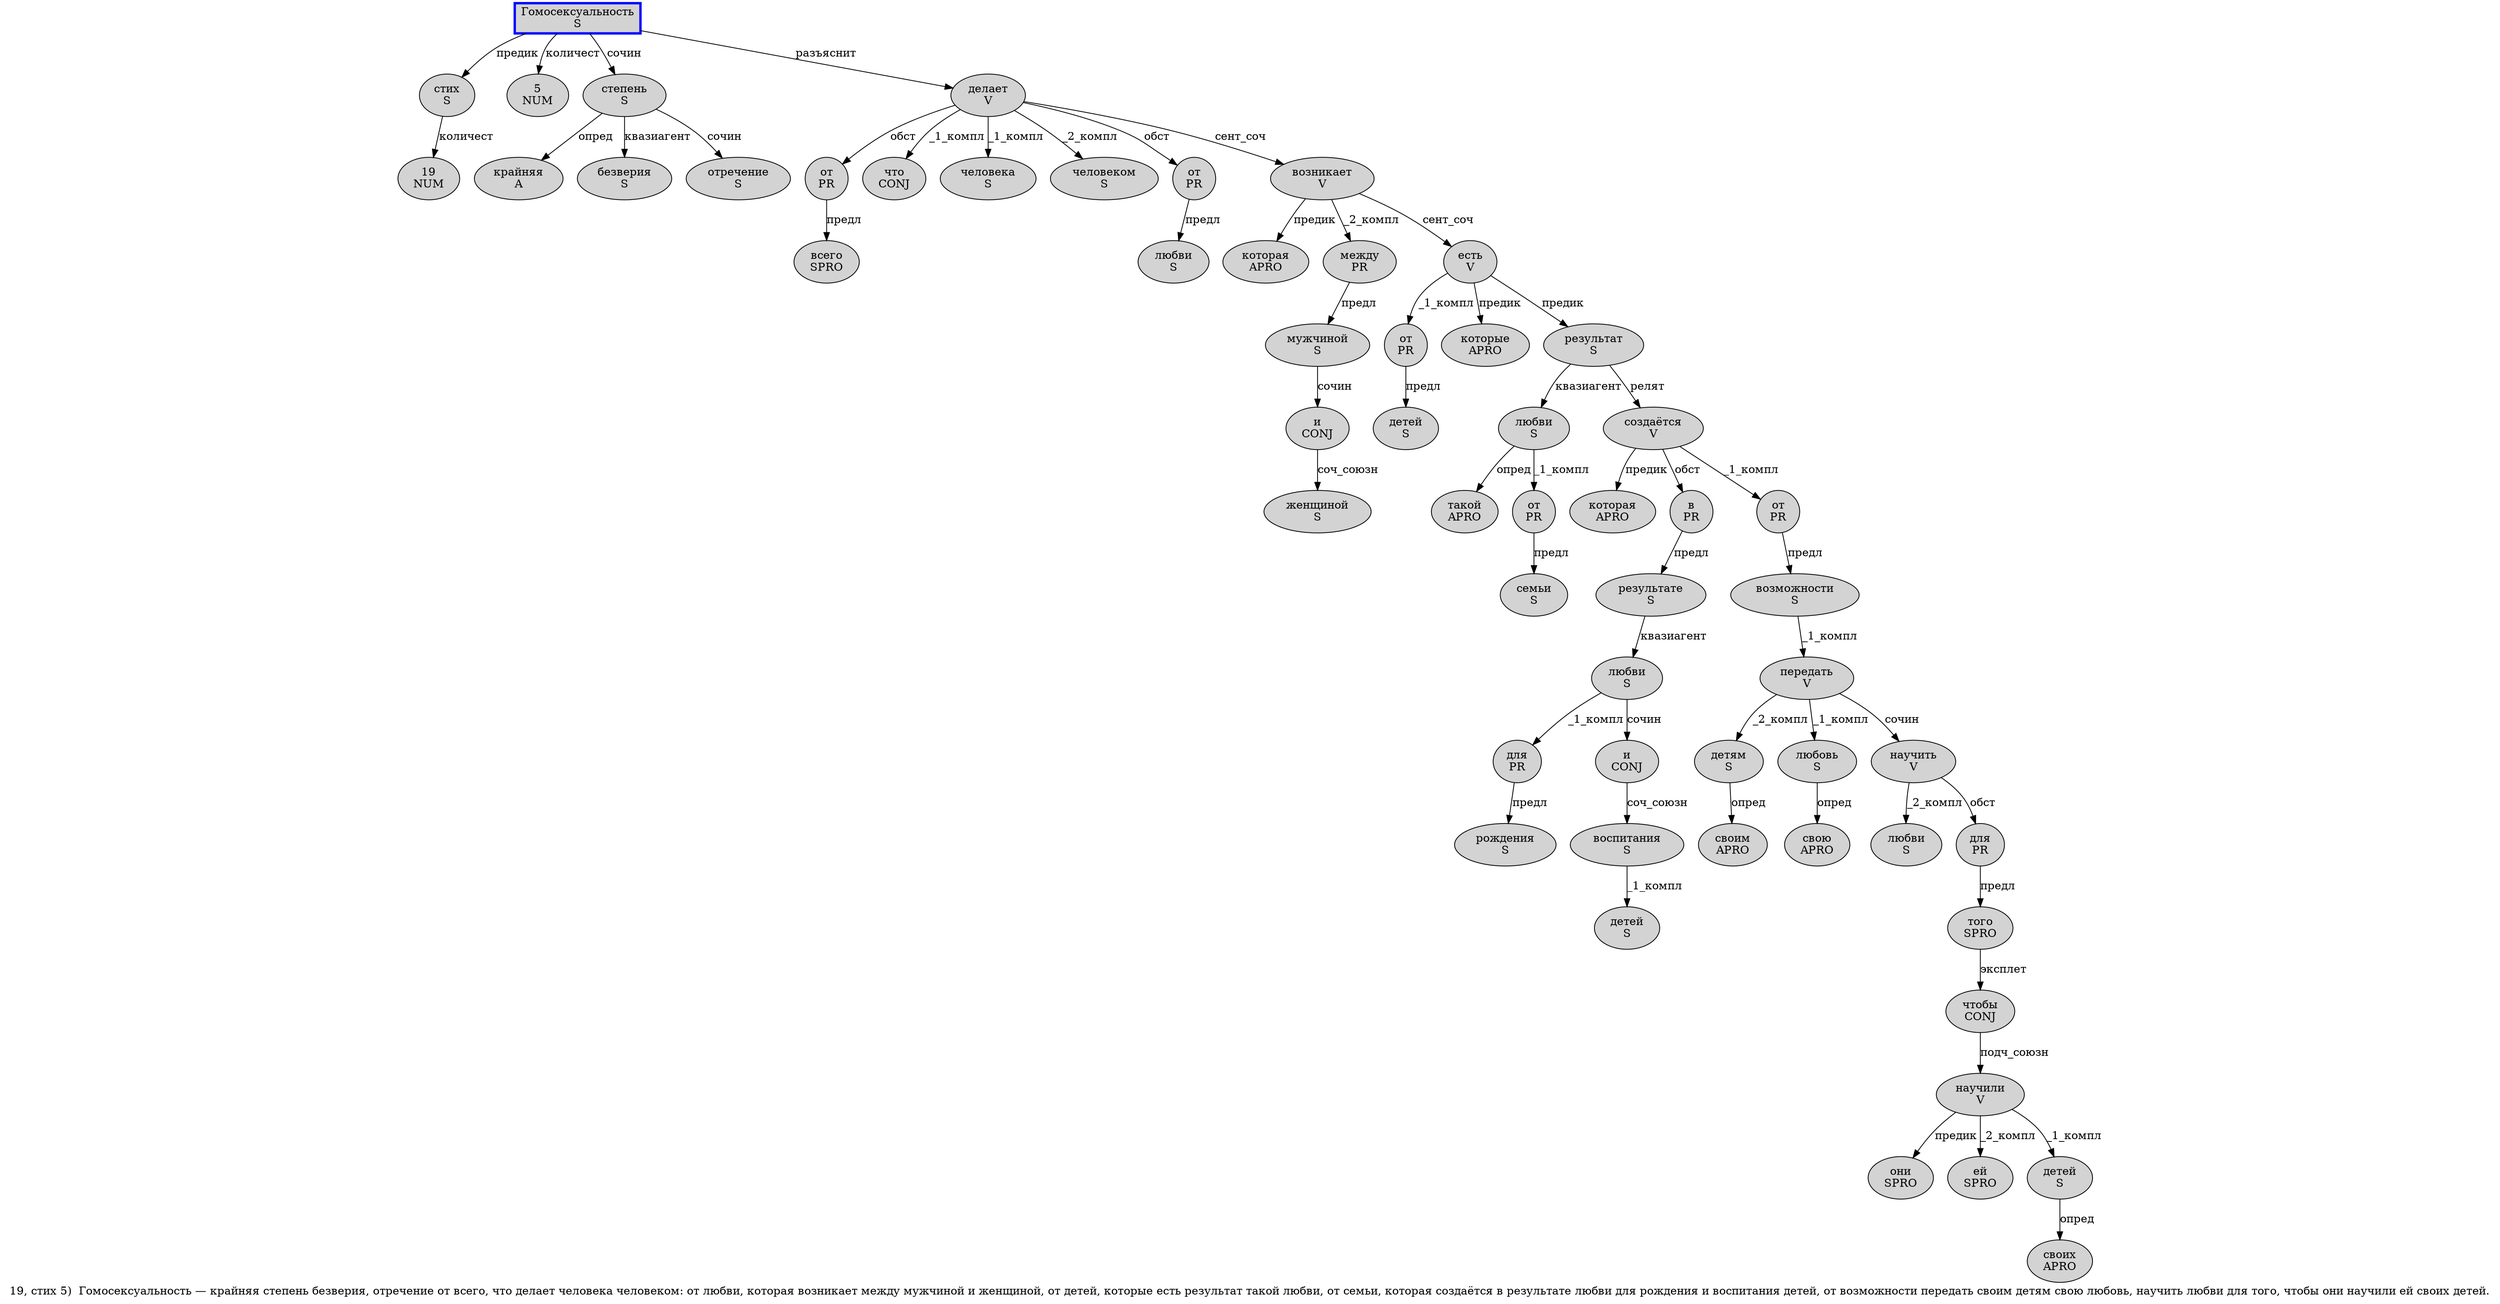 digraph SENTENCE_4416 {
	graph [label="19, стих 5)  Гомосексуальность — крайняя степень безверия, отречение от всего, что делает человека человеком: от любви, которая возникает между мужчиной и женщиной, от детей, которые есть результат такой любви, от семьи, которая создаётся в результате любви для рождения и воспитания детей, от возможности передать своим детям свою любовь, научить любви для того, чтобы они научили ей своих детей."]
	node [style=filled]
		0 [label="19
NUM" color="" fillcolor=lightgray penwidth=1 shape=ellipse]
		2 [label="стих
S" color="" fillcolor=lightgray penwidth=1 shape=ellipse]
		3 [label="5
NUM" color="" fillcolor=lightgray penwidth=1 shape=ellipse]
		5 [label="Гомосексуальность
S" color=blue fillcolor=lightgray penwidth=3 shape=box]
		7 [label="крайняя
A" color="" fillcolor=lightgray penwidth=1 shape=ellipse]
		8 [label="степень
S" color="" fillcolor=lightgray penwidth=1 shape=ellipse]
		9 [label="безверия
S" color="" fillcolor=lightgray penwidth=1 shape=ellipse]
		11 [label="отречение
S" color="" fillcolor=lightgray penwidth=1 shape=ellipse]
		12 [label="от
PR" color="" fillcolor=lightgray penwidth=1 shape=ellipse]
		13 [label="всего
SPRO" color="" fillcolor=lightgray penwidth=1 shape=ellipse]
		15 [label="что
CONJ" color="" fillcolor=lightgray penwidth=1 shape=ellipse]
		16 [label="делает
V" color="" fillcolor=lightgray penwidth=1 shape=ellipse]
		17 [label="человека
S" color="" fillcolor=lightgray penwidth=1 shape=ellipse]
		18 [label="человеком
S" color="" fillcolor=lightgray penwidth=1 shape=ellipse]
		20 [label="от
PR" color="" fillcolor=lightgray penwidth=1 shape=ellipse]
		21 [label="любви
S" color="" fillcolor=lightgray penwidth=1 shape=ellipse]
		23 [label="которая
APRO" color="" fillcolor=lightgray penwidth=1 shape=ellipse]
		24 [label="возникает
V" color="" fillcolor=lightgray penwidth=1 shape=ellipse]
		25 [label="между
PR" color="" fillcolor=lightgray penwidth=1 shape=ellipse]
		26 [label="мужчиной
S" color="" fillcolor=lightgray penwidth=1 shape=ellipse]
		27 [label="и
CONJ" color="" fillcolor=lightgray penwidth=1 shape=ellipse]
		28 [label="женщиной
S" color="" fillcolor=lightgray penwidth=1 shape=ellipse]
		30 [label="от
PR" color="" fillcolor=lightgray penwidth=1 shape=ellipse]
		31 [label="детей
S" color="" fillcolor=lightgray penwidth=1 shape=ellipse]
		33 [label="которые
APRO" color="" fillcolor=lightgray penwidth=1 shape=ellipse]
		34 [label="есть
V" color="" fillcolor=lightgray penwidth=1 shape=ellipse]
		35 [label="результат
S" color="" fillcolor=lightgray penwidth=1 shape=ellipse]
		36 [label="такой
APRO" color="" fillcolor=lightgray penwidth=1 shape=ellipse]
		37 [label="любви
S" color="" fillcolor=lightgray penwidth=1 shape=ellipse]
		39 [label="от
PR" color="" fillcolor=lightgray penwidth=1 shape=ellipse]
		40 [label="семьи
S" color="" fillcolor=lightgray penwidth=1 shape=ellipse]
		42 [label="которая
APRO" color="" fillcolor=lightgray penwidth=1 shape=ellipse]
		43 [label="создаётся
V" color="" fillcolor=lightgray penwidth=1 shape=ellipse]
		44 [label="в
PR" color="" fillcolor=lightgray penwidth=1 shape=ellipse]
		45 [label="результате
S" color="" fillcolor=lightgray penwidth=1 shape=ellipse]
		46 [label="любви
S" color="" fillcolor=lightgray penwidth=1 shape=ellipse]
		47 [label="для
PR" color="" fillcolor=lightgray penwidth=1 shape=ellipse]
		48 [label="рождения
S" color="" fillcolor=lightgray penwidth=1 shape=ellipse]
		49 [label="и
CONJ" color="" fillcolor=lightgray penwidth=1 shape=ellipse]
		50 [label="воспитания
S" color="" fillcolor=lightgray penwidth=1 shape=ellipse]
		51 [label="детей
S" color="" fillcolor=lightgray penwidth=1 shape=ellipse]
		53 [label="от
PR" color="" fillcolor=lightgray penwidth=1 shape=ellipse]
		54 [label="возможности
S" color="" fillcolor=lightgray penwidth=1 shape=ellipse]
		55 [label="передать
V" color="" fillcolor=lightgray penwidth=1 shape=ellipse]
		56 [label="своим
APRO" color="" fillcolor=lightgray penwidth=1 shape=ellipse]
		57 [label="детям
S" color="" fillcolor=lightgray penwidth=1 shape=ellipse]
		58 [label="свою
APRO" color="" fillcolor=lightgray penwidth=1 shape=ellipse]
		59 [label="любовь
S" color="" fillcolor=lightgray penwidth=1 shape=ellipse]
		61 [label="научить
V" color="" fillcolor=lightgray penwidth=1 shape=ellipse]
		62 [label="любви
S" color="" fillcolor=lightgray penwidth=1 shape=ellipse]
		63 [label="для
PR" color="" fillcolor=lightgray penwidth=1 shape=ellipse]
		64 [label="того
SPRO" color="" fillcolor=lightgray penwidth=1 shape=ellipse]
		66 [label="чтобы
CONJ" color="" fillcolor=lightgray penwidth=1 shape=ellipse]
		67 [label="они
SPRO" color="" fillcolor=lightgray penwidth=1 shape=ellipse]
		68 [label="научили
V" color="" fillcolor=lightgray penwidth=1 shape=ellipse]
		69 [label="ей
SPRO" color="" fillcolor=lightgray penwidth=1 shape=ellipse]
		70 [label="своих
APRO" color="" fillcolor=lightgray penwidth=1 shape=ellipse]
		71 [label="детей
S" color="" fillcolor=lightgray penwidth=1 shape=ellipse]
			26 -> 27 [label="сочин"]
			53 -> 54 [label="предл"]
			49 -> 50 [label="соч_союзн"]
			35 -> 37 [label="квазиагент"]
			35 -> 43 [label="релят"]
			45 -> 46 [label="квазиагент"]
			8 -> 7 [label="опред"]
			8 -> 9 [label="квазиагент"]
			8 -> 11 [label="сочин"]
			25 -> 26 [label="предл"]
			24 -> 23 [label="предик"]
			24 -> 25 [label="_2_компл"]
			24 -> 34 [label="сент_соч"]
			39 -> 40 [label="предл"]
			61 -> 62 [label="_2_компл"]
			61 -> 63 [label="обст"]
			12 -> 13 [label="предл"]
			68 -> 67 [label="предик"]
			68 -> 69 [label="_2_компл"]
			68 -> 71 [label="_1_компл"]
			46 -> 47 [label="_1_компл"]
			46 -> 49 [label="сочин"]
			2 -> 0 [label="количест"]
			71 -> 70 [label="опред"]
			50 -> 51 [label="_1_компл"]
			47 -> 48 [label="предл"]
			64 -> 66 [label="эксплет"]
			66 -> 68 [label="подч_союзн"]
			16 -> 12 [label="обст"]
			16 -> 15 [label="_1_компл"]
			16 -> 17 [label="_1_компл"]
			16 -> 18 [label="_2_компл"]
			16 -> 20 [label="обст"]
			16 -> 24 [label="сент_соч"]
			27 -> 28 [label="соч_союзн"]
			43 -> 42 [label="предик"]
			43 -> 44 [label="обст"]
			43 -> 53 [label="_1_компл"]
			34 -> 30 [label="_1_компл"]
			34 -> 33 [label="предик"]
			34 -> 35 [label="предик"]
			5 -> 2 [label="предик"]
			5 -> 3 [label="количест"]
			5 -> 8 [label="сочин"]
			5 -> 16 [label="разъяснит"]
			20 -> 21 [label="предл"]
			44 -> 45 [label="предл"]
			30 -> 31 [label="предл"]
			37 -> 36 [label="опред"]
			37 -> 39 [label="_1_компл"]
			54 -> 55 [label="_1_компл"]
			59 -> 58 [label="опред"]
			63 -> 64 [label="предл"]
			55 -> 57 [label="_2_компл"]
			55 -> 59 [label="_1_компл"]
			55 -> 61 [label="сочин"]
			57 -> 56 [label="опред"]
}